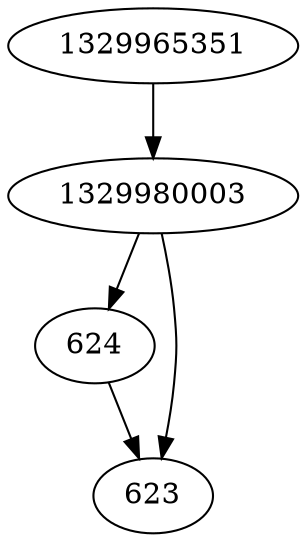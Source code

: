 strict digraph  {
624;
1329980003;
1329965351;
623;
624 -> 623;
1329980003 -> 623;
1329980003 -> 624;
1329965351 -> 1329980003;
}
